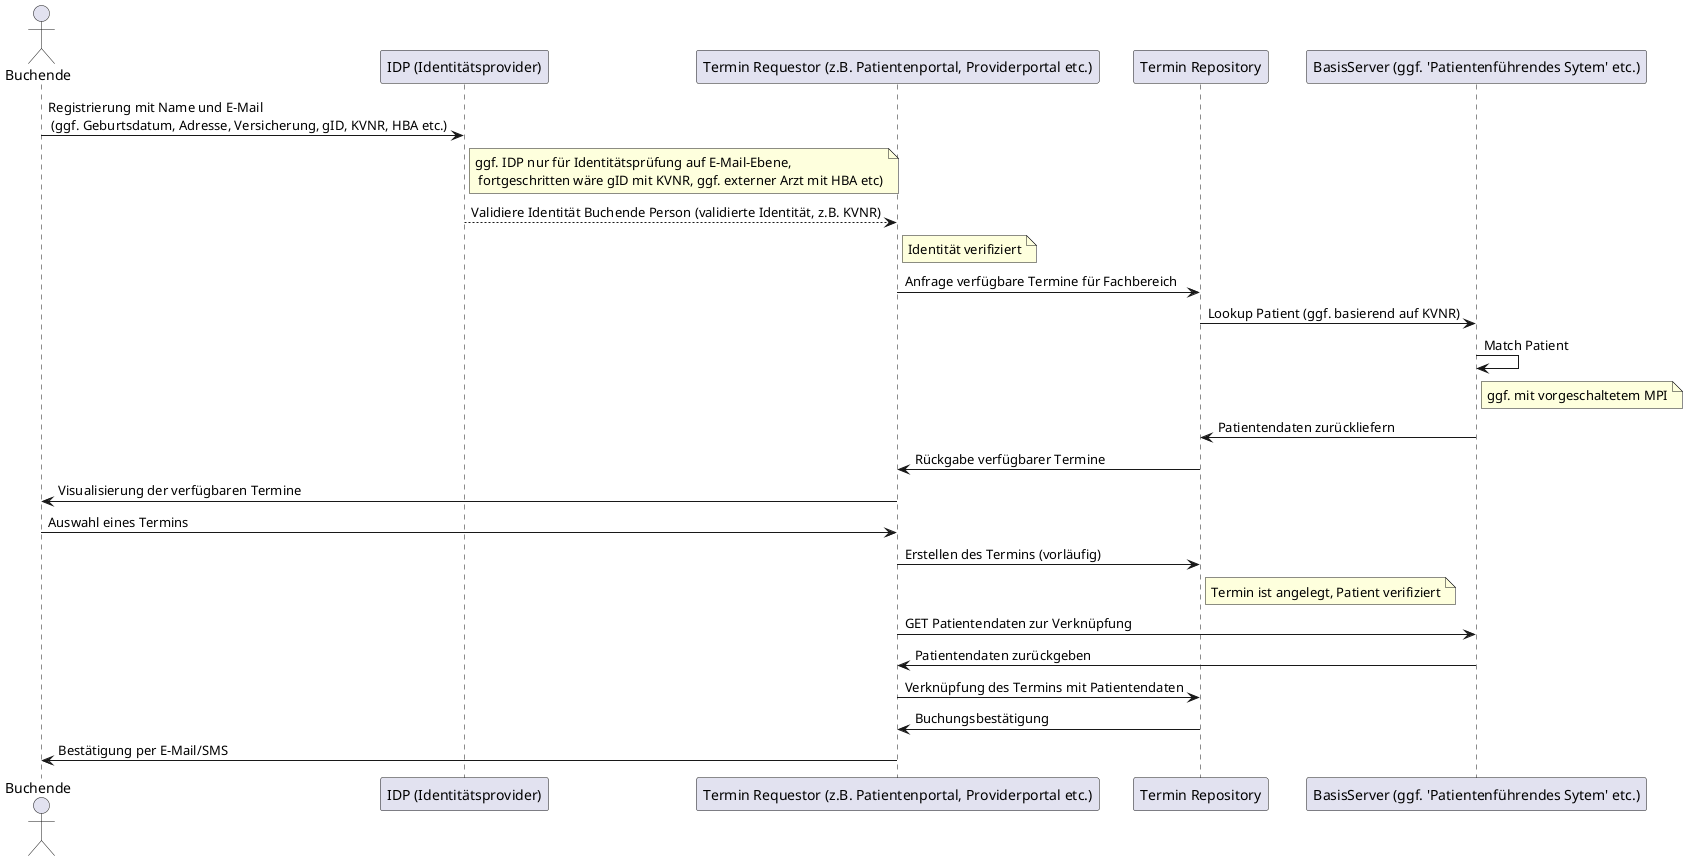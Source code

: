 @startuml

actor Buchende
participant "IDP (Identitätsprovider)" as IDP
participant "Termin Requestor (z.B. Patientenportal, Providerportal etc.)" as TR
participant "Termin Repository" as TRP
participant "BasisServer (ggf. 'Patientenführendes Sytem' etc.)" as BS

Buchende -> IDP: Registrierung mit Name und E-Mail \n (ggf. Geburtsdatum, Adresse, Versicherung, gID, KVNR, HBA etc.) 
note right of IDP: ggf. IDP nur für Identitätsprüfung auf E-Mail-Ebene, \n fortgeschritten wäre gID mit KVNR, ggf. externer Arzt mit HBA etc)
IDP --> TR: Validiere Identität Buchende Person (validierte Identität, z.B. KVNR)
note right of TR: Identität verifiziert

TR -> TRP: Anfrage verfügbare Termine für Fachbereich
TRP -> BS: Lookup Patient (ggf. basierend auf KVNR)
BS -> BS: Match Patient
note right of BS: ggf. mit vorgeschaltetem MPI
BS -> TRP: Patientendaten zurückliefern
TRP -> TR: Rückgabe verfügbarer Termine
TR -> Buchende: Visualisierung der verfügbaren Termine

Buchende -> TR: Auswahl eines Termins
TR -> TRP: Erstellen des Termins (vorläufig)
note right of TRP: Termin ist angelegt, Patient verifiziert
TR -> BS: GET Patientendaten zur Verknüpfung
BS -> TR: Patientendaten zurückgeben
TR -> TRP: Verknüpfung des Termins mit Patientendaten

TRP -> TR: Buchungsbestätigung
TR -> Buchende: Bestätigung per E-Mail/SMS

@enduml
